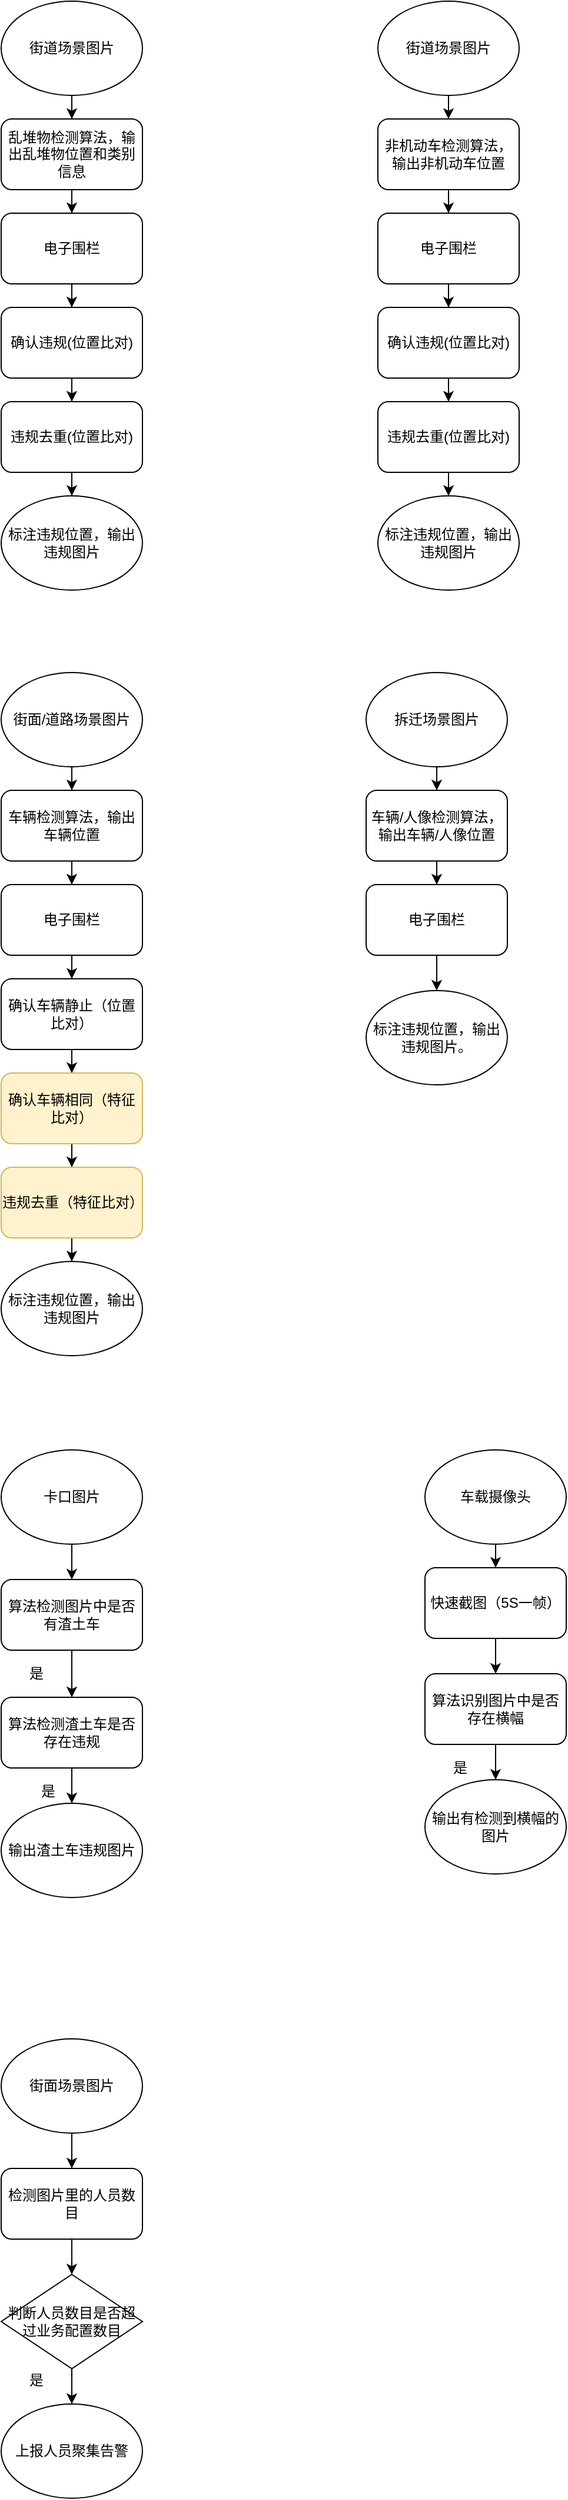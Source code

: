 <mxfile version="12.7.1" type="github">
  <diagram id="OZfdtp9g5h2HsJRxFgX0" name="Page-1">
    <mxGraphModel dx="1422" dy="769" grid="1" gridSize="10" guides="1" tooltips="1" connect="1" arrows="1" fold="1" page="1" pageScale="1" pageWidth="827" pageHeight="1169" math="0" shadow="0">
      <root>
        <mxCell id="0" />
        <mxCell id="1" parent="0" />
        <mxCell id="iyd3BKzEilnLs7ibcpve-11" style="edgeStyle=orthogonalEdgeStyle;rounded=0;orthogonalLoop=1;jettySize=auto;html=1;entryX=0.5;entryY=0;entryDx=0;entryDy=0;" edge="1" parent="1" source="iyd3BKzEilnLs7ibcpve-1" target="iyd3BKzEilnLs7ibcpve-10">
          <mxGeometry relative="1" as="geometry" />
        </mxCell>
        <mxCell id="iyd3BKzEilnLs7ibcpve-1" value="街道场景图片" style="ellipse;whiteSpace=wrap;html=1;" vertex="1" parent="1">
          <mxGeometry x="180" y="60" width="120" height="80" as="geometry" />
        </mxCell>
        <mxCell id="iyd3BKzEilnLs7ibcpve-7" style="edgeStyle=orthogonalEdgeStyle;rounded=0;orthogonalLoop=1;jettySize=auto;html=1;entryX=0.5;entryY=0;entryDx=0;entryDy=0;" edge="1" parent="1" source="iyd3BKzEilnLs7ibcpve-5" target="iyd3BKzEilnLs7ibcpve-6">
          <mxGeometry relative="1" as="geometry" />
        </mxCell>
        <mxCell id="iyd3BKzEilnLs7ibcpve-5" value="电子围栏" style="rounded=1;whiteSpace=wrap;html=1;" vertex="1" parent="1">
          <mxGeometry x="180" y="240" width="120" height="60" as="geometry" />
        </mxCell>
        <mxCell id="iyd3BKzEilnLs7ibcpve-9" style="edgeStyle=orthogonalEdgeStyle;rounded=0;orthogonalLoop=1;jettySize=auto;html=1;" edge="1" parent="1" source="iyd3BKzEilnLs7ibcpve-6" target="iyd3BKzEilnLs7ibcpve-8">
          <mxGeometry relative="1" as="geometry" />
        </mxCell>
        <mxCell id="iyd3BKzEilnLs7ibcpve-6" value="确认违规(位置比对)" style="rounded=1;whiteSpace=wrap;html=1;" vertex="1" parent="1">
          <mxGeometry x="180" y="320" width="120" height="60" as="geometry" />
        </mxCell>
        <mxCell id="iyd3BKzEilnLs7ibcpve-15" style="edgeStyle=orthogonalEdgeStyle;rounded=0;orthogonalLoop=1;jettySize=auto;html=1;entryX=0.5;entryY=0;entryDx=0;entryDy=0;" edge="1" parent="1" source="iyd3BKzEilnLs7ibcpve-8" target="iyd3BKzEilnLs7ibcpve-14">
          <mxGeometry relative="1" as="geometry" />
        </mxCell>
        <mxCell id="iyd3BKzEilnLs7ibcpve-8" value="违规去重(位置比对)" style="rounded=1;whiteSpace=wrap;html=1;" vertex="1" parent="1">
          <mxGeometry x="180" y="400" width="120" height="60" as="geometry" />
        </mxCell>
        <mxCell id="iyd3BKzEilnLs7ibcpve-12" style="edgeStyle=orthogonalEdgeStyle;rounded=0;orthogonalLoop=1;jettySize=auto;html=1;entryX=0.5;entryY=0;entryDx=0;entryDy=0;" edge="1" parent="1" source="iyd3BKzEilnLs7ibcpve-10" target="iyd3BKzEilnLs7ibcpve-5">
          <mxGeometry relative="1" as="geometry" />
        </mxCell>
        <mxCell id="iyd3BKzEilnLs7ibcpve-10" value="乱堆物检测算法，输出乱堆物位置和类别信息" style="rounded=1;whiteSpace=wrap;html=1;" vertex="1" parent="1">
          <mxGeometry x="180" y="160" width="120" height="60" as="geometry" />
        </mxCell>
        <mxCell id="iyd3BKzEilnLs7ibcpve-14" value="标注违规位置，输出违规图片" style="ellipse;whiteSpace=wrap;html=1;" vertex="1" parent="1">
          <mxGeometry x="180" y="480" width="120" height="80" as="geometry" />
        </mxCell>
        <mxCell id="iyd3BKzEilnLs7ibcpve-42" style="edgeStyle=orthogonalEdgeStyle;rounded=0;orthogonalLoop=1;jettySize=auto;html=1;entryX=0.5;entryY=0;entryDx=0;entryDy=0;" edge="1" parent="1" source="iyd3BKzEilnLs7ibcpve-43" target="iyd3BKzEilnLs7ibcpve-51">
          <mxGeometry relative="1" as="geometry" />
        </mxCell>
        <mxCell id="iyd3BKzEilnLs7ibcpve-43" value="街道场景图片" style="ellipse;whiteSpace=wrap;html=1;" vertex="1" parent="1">
          <mxGeometry x="500" y="60" width="120" height="80" as="geometry" />
        </mxCell>
        <mxCell id="iyd3BKzEilnLs7ibcpve-44" style="edgeStyle=orthogonalEdgeStyle;rounded=0;orthogonalLoop=1;jettySize=auto;html=1;entryX=0.5;entryY=0;entryDx=0;entryDy=0;" edge="1" parent="1" source="iyd3BKzEilnLs7ibcpve-45" target="iyd3BKzEilnLs7ibcpve-47">
          <mxGeometry relative="1" as="geometry" />
        </mxCell>
        <mxCell id="iyd3BKzEilnLs7ibcpve-45" value="电子围栏" style="rounded=1;whiteSpace=wrap;html=1;" vertex="1" parent="1">
          <mxGeometry x="500" y="240" width="120" height="60" as="geometry" />
        </mxCell>
        <mxCell id="iyd3BKzEilnLs7ibcpve-46" style="edgeStyle=orthogonalEdgeStyle;rounded=0;orthogonalLoop=1;jettySize=auto;html=1;" edge="1" parent="1" source="iyd3BKzEilnLs7ibcpve-47" target="iyd3BKzEilnLs7ibcpve-49">
          <mxGeometry relative="1" as="geometry" />
        </mxCell>
        <mxCell id="iyd3BKzEilnLs7ibcpve-47" value="确认违规(位置比对)" style="rounded=1;whiteSpace=wrap;html=1;" vertex="1" parent="1">
          <mxGeometry x="500" y="320" width="120" height="60" as="geometry" />
        </mxCell>
        <mxCell id="iyd3BKzEilnLs7ibcpve-48" style="edgeStyle=orthogonalEdgeStyle;rounded=0;orthogonalLoop=1;jettySize=auto;html=1;entryX=0.5;entryY=0;entryDx=0;entryDy=0;" edge="1" parent="1" source="iyd3BKzEilnLs7ibcpve-49" target="iyd3BKzEilnLs7ibcpve-52">
          <mxGeometry relative="1" as="geometry" />
        </mxCell>
        <mxCell id="iyd3BKzEilnLs7ibcpve-49" value="违规去重(位置比对)" style="rounded=1;whiteSpace=wrap;html=1;" vertex="1" parent="1">
          <mxGeometry x="500" y="400" width="120" height="60" as="geometry" />
        </mxCell>
        <mxCell id="iyd3BKzEilnLs7ibcpve-50" style="edgeStyle=orthogonalEdgeStyle;rounded=0;orthogonalLoop=1;jettySize=auto;html=1;entryX=0.5;entryY=0;entryDx=0;entryDy=0;" edge="1" parent="1" source="iyd3BKzEilnLs7ibcpve-51" target="iyd3BKzEilnLs7ibcpve-45">
          <mxGeometry relative="1" as="geometry" />
        </mxCell>
        <mxCell id="iyd3BKzEilnLs7ibcpve-51" value="非机动车检测算法，输出非机动车位置" style="rounded=1;whiteSpace=wrap;html=1;" vertex="1" parent="1">
          <mxGeometry x="500" y="160" width="120" height="60" as="geometry" />
        </mxCell>
        <mxCell id="iyd3BKzEilnLs7ibcpve-52" value="标注违规位置，输出违规图片" style="ellipse;whiteSpace=wrap;html=1;" vertex="1" parent="1">
          <mxGeometry x="500" y="480" width="120" height="80" as="geometry" />
        </mxCell>
        <mxCell id="iyd3BKzEilnLs7ibcpve-56" style="edgeStyle=orthogonalEdgeStyle;rounded=0;orthogonalLoop=1;jettySize=auto;html=1;entryX=0.5;entryY=0;entryDx=0;entryDy=0;" edge="1" parent="1" source="iyd3BKzEilnLs7ibcpve-53" target="iyd3BKzEilnLs7ibcpve-55">
          <mxGeometry relative="1" as="geometry" />
        </mxCell>
        <mxCell id="iyd3BKzEilnLs7ibcpve-53" value="街面/道路场景图片" style="ellipse;whiteSpace=wrap;html=1;" vertex="1" parent="1">
          <mxGeometry x="180" y="630" width="120" height="80" as="geometry" />
        </mxCell>
        <mxCell id="iyd3BKzEilnLs7ibcpve-58" style="edgeStyle=orthogonalEdgeStyle;rounded=0;orthogonalLoop=1;jettySize=auto;html=1;entryX=0.5;entryY=0;entryDx=0;entryDy=0;" edge="1" parent="1" source="iyd3BKzEilnLs7ibcpve-55" target="iyd3BKzEilnLs7ibcpve-57">
          <mxGeometry relative="1" as="geometry" />
        </mxCell>
        <mxCell id="iyd3BKzEilnLs7ibcpve-55" value="车辆检测算法，输出车辆位置" style="rounded=1;whiteSpace=wrap;html=1;" vertex="1" parent="1">
          <mxGeometry x="180" y="730" width="120" height="60" as="geometry" />
        </mxCell>
        <mxCell id="iyd3BKzEilnLs7ibcpve-60" style="edgeStyle=orthogonalEdgeStyle;rounded=0;orthogonalLoop=1;jettySize=auto;html=1;entryX=0.5;entryY=0;entryDx=0;entryDy=0;" edge="1" parent="1" source="iyd3BKzEilnLs7ibcpve-57" target="iyd3BKzEilnLs7ibcpve-59">
          <mxGeometry relative="1" as="geometry" />
        </mxCell>
        <mxCell id="iyd3BKzEilnLs7ibcpve-57" value="电子围栏" style="rounded=1;whiteSpace=wrap;html=1;" vertex="1" parent="1">
          <mxGeometry x="180" y="810" width="120" height="60" as="geometry" />
        </mxCell>
        <mxCell id="iyd3BKzEilnLs7ibcpve-62" style="edgeStyle=orthogonalEdgeStyle;rounded=0;orthogonalLoop=1;jettySize=auto;html=1;entryX=0.5;entryY=0;entryDx=0;entryDy=0;" edge="1" parent="1" source="iyd3BKzEilnLs7ibcpve-59" target="iyd3BKzEilnLs7ibcpve-61">
          <mxGeometry relative="1" as="geometry" />
        </mxCell>
        <mxCell id="iyd3BKzEilnLs7ibcpve-59" value="确认车辆静止（位置比对）" style="rounded=1;whiteSpace=wrap;html=1;" vertex="1" parent="1">
          <mxGeometry x="180" y="890" width="120" height="60" as="geometry" />
        </mxCell>
        <mxCell id="iyd3BKzEilnLs7ibcpve-64" style="edgeStyle=orthogonalEdgeStyle;rounded=0;orthogonalLoop=1;jettySize=auto;html=1;entryX=0.5;entryY=0;entryDx=0;entryDy=0;" edge="1" parent="1" source="iyd3BKzEilnLs7ibcpve-61" target="iyd3BKzEilnLs7ibcpve-63">
          <mxGeometry relative="1" as="geometry" />
        </mxCell>
        <mxCell id="iyd3BKzEilnLs7ibcpve-61" value="确认车辆相同（特征比对）" style="rounded=1;whiteSpace=wrap;html=1;fillColor=#fff2cc;strokeColor=#d6b656;" vertex="1" parent="1">
          <mxGeometry x="180" y="970" width="120" height="60" as="geometry" />
        </mxCell>
        <mxCell id="iyd3BKzEilnLs7ibcpve-66" style="edgeStyle=orthogonalEdgeStyle;rounded=0;orthogonalLoop=1;jettySize=auto;html=1;" edge="1" parent="1" source="iyd3BKzEilnLs7ibcpve-63" target="iyd3BKzEilnLs7ibcpve-65">
          <mxGeometry relative="1" as="geometry" />
        </mxCell>
        <mxCell id="iyd3BKzEilnLs7ibcpve-63" value="违规去重（特征比对）" style="rounded=1;whiteSpace=wrap;html=1;fillColor=#fff2cc;strokeColor=#d6b656;" vertex="1" parent="1">
          <mxGeometry x="180" y="1050" width="120" height="60" as="geometry" />
        </mxCell>
        <mxCell id="iyd3BKzEilnLs7ibcpve-65" value="标注违规位置，输出违规图片" style="ellipse;whiteSpace=wrap;html=1;" vertex="1" parent="1">
          <mxGeometry x="180" y="1130" width="120" height="80" as="geometry" />
        </mxCell>
        <mxCell id="iyd3BKzEilnLs7ibcpve-69" style="edgeStyle=orthogonalEdgeStyle;rounded=0;orthogonalLoop=1;jettySize=auto;html=1;" edge="1" parent="1" source="iyd3BKzEilnLs7ibcpve-67" target="iyd3BKzEilnLs7ibcpve-68">
          <mxGeometry relative="1" as="geometry" />
        </mxCell>
        <mxCell id="iyd3BKzEilnLs7ibcpve-67" value="拆迁场景图片" style="ellipse;whiteSpace=wrap;html=1;" vertex="1" parent="1">
          <mxGeometry x="490" y="630" width="120" height="80" as="geometry" />
        </mxCell>
        <mxCell id="iyd3BKzEilnLs7ibcpve-71" style="edgeStyle=orthogonalEdgeStyle;rounded=0;orthogonalLoop=1;jettySize=auto;html=1;entryX=0.5;entryY=0;entryDx=0;entryDy=0;" edge="1" parent="1" source="iyd3BKzEilnLs7ibcpve-68" target="iyd3BKzEilnLs7ibcpve-70">
          <mxGeometry relative="1" as="geometry" />
        </mxCell>
        <mxCell id="iyd3BKzEilnLs7ibcpve-68" value="车辆/人像检测算法，输出车辆/人像位置" style="rounded=1;whiteSpace=wrap;html=1;" vertex="1" parent="1">
          <mxGeometry x="490" y="730" width="120" height="60" as="geometry" />
        </mxCell>
        <mxCell id="iyd3BKzEilnLs7ibcpve-73" style="edgeStyle=orthogonalEdgeStyle;rounded=0;orthogonalLoop=1;jettySize=auto;html=1;entryX=0.5;entryY=0;entryDx=0;entryDy=0;" edge="1" parent="1" source="iyd3BKzEilnLs7ibcpve-70" target="iyd3BKzEilnLs7ibcpve-72">
          <mxGeometry relative="1" as="geometry" />
        </mxCell>
        <mxCell id="iyd3BKzEilnLs7ibcpve-70" value="电子围栏" style="rounded=1;whiteSpace=wrap;html=1;" vertex="1" parent="1">
          <mxGeometry x="490" y="810" width="120" height="60" as="geometry" />
        </mxCell>
        <mxCell id="iyd3BKzEilnLs7ibcpve-72" value="标注违规位置，输出违规图片。" style="ellipse;whiteSpace=wrap;html=1;" vertex="1" parent="1">
          <mxGeometry x="490" y="900" width="120" height="80" as="geometry" />
        </mxCell>
        <mxCell id="iyd3BKzEilnLs7ibcpve-76" style="edgeStyle=orthogonalEdgeStyle;rounded=0;orthogonalLoop=1;jettySize=auto;html=1;entryX=0.5;entryY=0;entryDx=0;entryDy=0;" edge="1" parent="1" source="iyd3BKzEilnLs7ibcpve-74" target="iyd3BKzEilnLs7ibcpve-75">
          <mxGeometry relative="1" as="geometry" />
        </mxCell>
        <mxCell id="iyd3BKzEilnLs7ibcpve-74" value="卡口图片" style="ellipse;whiteSpace=wrap;html=1;" vertex="1" parent="1">
          <mxGeometry x="180" y="1290" width="120" height="80" as="geometry" />
        </mxCell>
        <mxCell id="iyd3BKzEilnLs7ibcpve-78" style="edgeStyle=orthogonalEdgeStyle;rounded=0;orthogonalLoop=1;jettySize=auto;html=1;entryX=0.5;entryY=0;entryDx=0;entryDy=0;" edge="1" parent="1" source="iyd3BKzEilnLs7ibcpve-75" target="iyd3BKzEilnLs7ibcpve-77">
          <mxGeometry relative="1" as="geometry" />
        </mxCell>
        <mxCell id="iyd3BKzEilnLs7ibcpve-75" value="算法检测图片中是否有渣土车" style="rounded=1;whiteSpace=wrap;html=1;" vertex="1" parent="1">
          <mxGeometry x="180" y="1400" width="120" height="60" as="geometry" />
        </mxCell>
        <mxCell id="iyd3BKzEilnLs7ibcpve-81" style="edgeStyle=orthogonalEdgeStyle;rounded=0;orthogonalLoop=1;jettySize=auto;html=1;entryX=0.5;entryY=0;entryDx=0;entryDy=0;" edge="1" parent="1" source="iyd3BKzEilnLs7ibcpve-77" target="iyd3BKzEilnLs7ibcpve-80">
          <mxGeometry relative="1" as="geometry" />
        </mxCell>
        <mxCell id="iyd3BKzEilnLs7ibcpve-77" value="算法检测渣土车是否存在违规" style="rounded=1;whiteSpace=wrap;html=1;" vertex="1" parent="1">
          <mxGeometry x="180" y="1500" width="120" height="60" as="geometry" />
        </mxCell>
        <mxCell id="iyd3BKzEilnLs7ibcpve-79" value="是" style="text;html=1;strokeColor=none;fillColor=none;align=center;verticalAlign=middle;whiteSpace=wrap;rounded=0;" vertex="1" parent="1">
          <mxGeometry x="190" y="1470" width="40" height="20" as="geometry" />
        </mxCell>
        <mxCell id="iyd3BKzEilnLs7ibcpve-80" value="输出渣土车违规图片" style="ellipse;whiteSpace=wrap;html=1;" vertex="1" parent="1">
          <mxGeometry x="180" y="1590" width="120" height="80" as="geometry" />
        </mxCell>
        <mxCell id="iyd3BKzEilnLs7ibcpve-82" value="是" style="text;html=1;strokeColor=none;fillColor=none;align=center;verticalAlign=middle;whiteSpace=wrap;rounded=0;" vertex="1" parent="1">
          <mxGeometry x="200" y="1570" width="40" height="20" as="geometry" />
        </mxCell>
        <mxCell id="iyd3BKzEilnLs7ibcpve-85" style="edgeStyle=orthogonalEdgeStyle;rounded=0;orthogonalLoop=1;jettySize=auto;html=1;entryX=0.5;entryY=0;entryDx=0;entryDy=0;" edge="1" parent="1" source="iyd3BKzEilnLs7ibcpve-83" target="iyd3BKzEilnLs7ibcpve-84">
          <mxGeometry relative="1" as="geometry" />
        </mxCell>
        <mxCell id="iyd3BKzEilnLs7ibcpve-83" value="车载摄像头" style="ellipse;whiteSpace=wrap;html=1;" vertex="1" parent="1">
          <mxGeometry x="540" y="1290" width="120" height="80" as="geometry" />
        </mxCell>
        <mxCell id="iyd3BKzEilnLs7ibcpve-87" style="edgeStyle=orthogonalEdgeStyle;rounded=0;orthogonalLoop=1;jettySize=auto;html=1;entryX=0.5;entryY=0;entryDx=0;entryDy=0;" edge="1" parent="1" source="iyd3BKzEilnLs7ibcpve-84" target="iyd3BKzEilnLs7ibcpve-86">
          <mxGeometry relative="1" as="geometry" />
        </mxCell>
        <mxCell id="iyd3BKzEilnLs7ibcpve-84" value="快速截图（5S一帧）" style="rounded=1;whiteSpace=wrap;html=1;" vertex="1" parent="1">
          <mxGeometry x="540" y="1390" width="120" height="60" as="geometry" />
        </mxCell>
        <mxCell id="iyd3BKzEilnLs7ibcpve-89" style="edgeStyle=orthogonalEdgeStyle;rounded=0;orthogonalLoop=1;jettySize=auto;html=1;entryX=0.5;entryY=0;entryDx=0;entryDy=0;" edge="1" parent="1" source="iyd3BKzEilnLs7ibcpve-86" target="iyd3BKzEilnLs7ibcpve-88">
          <mxGeometry relative="1" as="geometry" />
        </mxCell>
        <mxCell id="iyd3BKzEilnLs7ibcpve-86" value="算法识别图片中是否存在横幅" style="rounded=1;whiteSpace=wrap;html=1;" vertex="1" parent="1">
          <mxGeometry x="540" y="1480" width="120" height="60" as="geometry" />
        </mxCell>
        <mxCell id="iyd3BKzEilnLs7ibcpve-88" value="输出有检测到横幅的图片" style="ellipse;whiteSpace=wrap;html=1;" vertex="1" parent="1">
          <mxGeometry x="540" y="1570" width="120" height="80" as="geometry" />
        </mxCell>
        <mxCell id="iyd3BKzEilnLs7ibcpve-90" value="是" style="text;html=1;strokeColor=none;fillColor=none;align=center;verticalAlign=middle;whiteSpace=wrap;rounded=0;" vertex="1" parent="1">
          <mxGeometry x="550" y="1550" width="40" height="20" as="geometry" />
        </mxCell>
        <mxCell id="iyd3BKzEilnLs7ibcpve-93" style="edgeStyle=orthogonalEdgeStyle;rounded=0;orthogonalLoop=1;jettySize=auto;html=1;entryX=0.5;entryY=0;entryDx=0;entryDy=0;" edge="1" parent="1" source="iyd3BKzEilnLs7ibcpve-91" target="iyd3BKzEilnLs7ibcpve-92">
          <mxGeometry relative="1" as="geometry" />
        </mxCell>
        <mxCell id="iyd3BKzEilnLs7ibcpve-91" value="街面场景图片" style="ellipse;whiteSpace=wrap;html=1;" vertex="1" parent="1">
          <mxGeometry x="180" y="1790" width="120" height="80" as="geometry" />
        </mxCell>
        <mxCell id="iyd3BKzEilnLs7ibcpve-95" style="edgeStyle=orthogonalEdgeStyle;rounded=0;orthogonalLoop=1;jettySize=auto;html=1;entryX=0.5;entryY=0;entryDx=0;entryDy=0;" edge="1" parent="1" source="iyd3BKzEilnLs7ibcpve-92" target="iyd3BKzEilnLs7ibcpve-94">
          <mxGeometry relative="1" as="geometry" />
        </mxCell>
        <mxCell id="iyd3BKzEilnLs7ibcpve-92" value="检测图片里的人员数目" style="rounded=1;whiteSpace=wrap;html=1;" vertex="1" parent="1">
          <mxGeometry x="180" y="1900" width="120" height="60" as="geometry" />
        </mxCell>
        <mxCell id="iyd3BKzEilnLs7ibcpve-97" style="edgeStyle=orthogonalEdgeStyle;rounded=0;orthogonalLoop=1;jettySize=auto;html=1;entryX=0.5;entryY=0;entryDx=0;entryDy=0;" edge="1" parent="1" source="iyd3BKzEilnLs7ibcpve-94" target="iyd3BKzEilnLs7ibcpve-96">
          <mxGeometry relative="1" as="geometry" />
        </mxCell>
        <mxCell id="iyd3BKzEilnLs7ibcpve-94" value="判断人员数目是否超过业务配置数目" style="rhombus;whiteSpace=wrap;html=1;" vertex="1" parent="1">
          <mxGeometry x="180" y="1990" width="120" height="80" as="geometry" />
        </mxCell>
        <mxCell id="iyd3BKzEilnLs7ibcpve-96" value="上报人员聚集告警" style="ellipse;whiteSpace=wrap;html=1;" vertex="1" parent="1">
          <mxGeometry x="180" y="2100" width="120" height="80" as="geometry" />
        </mxCell>
        <mxCell id="iyd3BKzEilnLs7ibcpve-98" value="是" style="text;html=1;strokeColor=none;fillColor=none;align=center;verticalAlign=middle;whiteSpace=wrap;rounded=0;" vertex="1" parent="1">
          <mxGeometry x="190" y="2070" width="40" height="20" as="geometry" />
        </mxCell>
      </root>
    </mxGraphModel>
  </diagram>
</mxfile>
